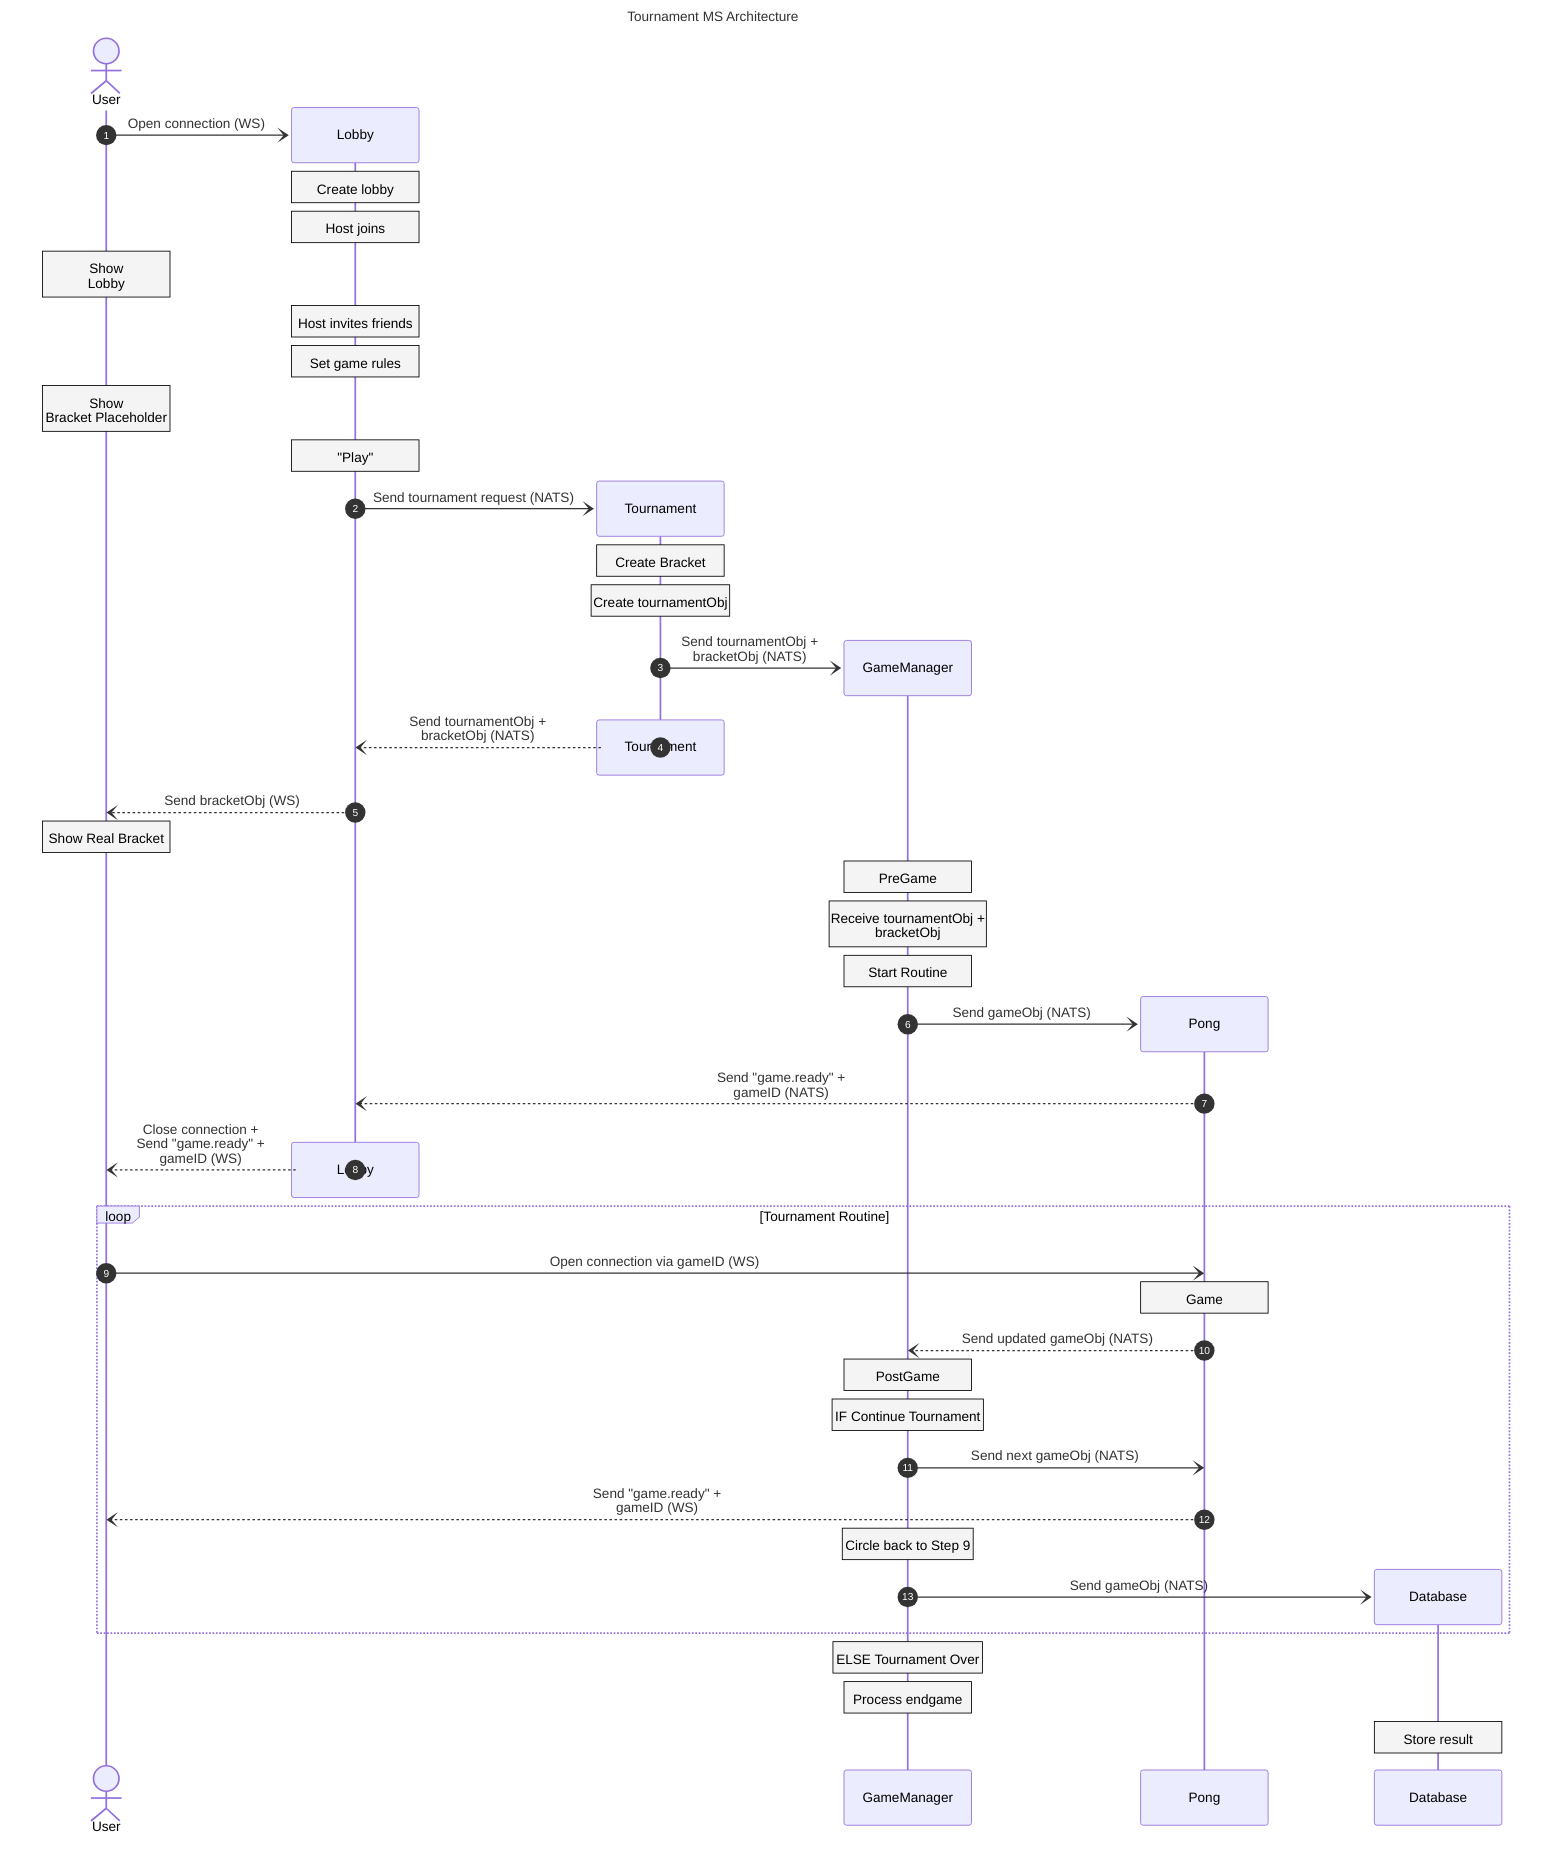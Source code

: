 %%{init:{"themeVariables": {
    "noteBkgColor":"#f4f4f4", 
    "noteTextColor":"black",
    "noteBorderColor":"#000",
    "fontFamily":"Arial"
  }
}}%%
sequenceDiagram
    title Tournament MS Architecture
    autonumber

    create actor U as User
    create participant L as Lobby
    U-)L: Open connection (WS)
    Note over L: Create lobby
    Note over L: Host joins
    Note over U: Show <br/>Lobby
    Note over L: Host invites friends
    Note over L: Set game rules
    Note over U: Show <br/>Bracket Placeholder
    Note over L: "Play"

    create participant T as Tournament
    L-)T: Send tournament request (NATS)
    Note over T: Create Bracket
    Note over T: Create tournamentObj 

    create participant GM as GameManager
    T-)GM: Send tournamentObj +<br/> bracketObj (NATS)
    destroy T
    T--)L: Send  tournamentObj +<br/> bracketObj (NATS)
    L--)U: Send bracketObj (WS)
    Note over U: Show Real Bracket
    Note over GM: PreGame
    Note over GM: Receive tournamentObj +<br/> bracketObj
    Note over GM: Start Routine
    %% Note over GM: Pre: Organise tournament (match order)
    
      
      create participant P as Pong
      GM-)P: Send gameObj (NATS)
      P--)L: Send "game.ready" +<br/> gameID (NATS)
      destroy L
      L--)U: Close connection +<br/> Send "game.ready" +<br/> gameID (WS)
    loop Tournament Routine
      U-)P: Open connection via gameID (WS)
      Note over P: Game
      P--)GM: Send updated gameObj (NATS)
      Note over GM: PostGame
      Note over GM: IF Continue Tournament
      GM-)P: Send next gameObj (NATS)
      P--)U: Send "game.ready" +<br/> gameID (WS)
      Note over GM: Circle back to Step 9


      create participant DB as Database
      GM-)DB: Send gameObj (NATS)
    end
      Note over GM: ELSE Tournament Over
      Note over GM: Process endgame
      Note over DB: Store result